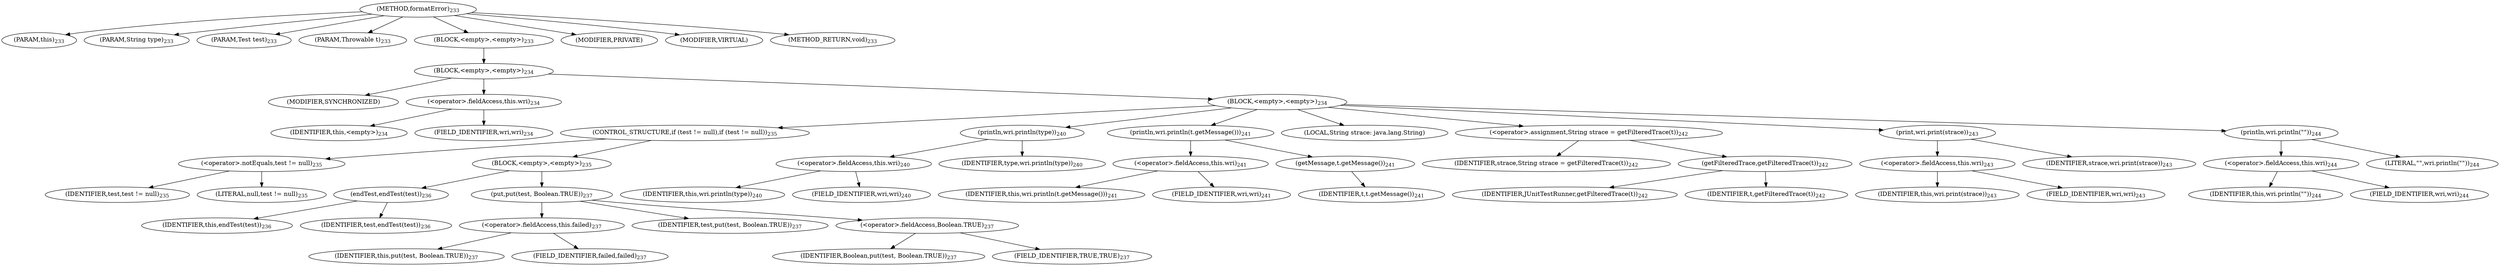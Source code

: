digraph "formatError" {  
"534" [label = <(METHOD,formatError)<SUB>233</SUB>> ]
"16" [label = <(PARAM,this)<SUB>233</SUB>> ]
"535" [label = <(PARAM,String type)<SUB>233</SUB>> ]
"536" [label = <(PARAM,Test test)<SUB>233</SUB>> ]
"537" [label = <(PARAM,Throwable t)<SUB>233</SUB>> ]
"538" [label = <(BLOCK,&lt;empty&gt;,&lt;empty&gt;)<SUB>233</SUB>> ]
"539" [label = <(BLOCK,&lt;empty&gt;,&lt;empty&gt;)<SUB>234</SUB>> ]
"540" [label = <(MODIFIER,SYNCHRONIZED)> ]
"541" [label = <(&lt;operator&gt;.fieldAccess,this.wri)<SUB>234</SUB>> ]
"542" [label = <(IDENTIFIER,this,&lt;empty&gt;)<SUB>234</SUB>> ]
"543" [label = <(FIELD_IDENTIFIER,wri,wri)<SUB>234</SUB>> ]
"544" [label = <(BLOCK,&lt;empty&gt;,&lt;empty&gt;)<SUB>234</SUB>> ]
"545" [label = <(CONTROL_STRUCTURE,if (test != null),if (test != null))<SUB>235</SUB>> ]
"546" [label = <(&lt;operator&gt;.notEquals,test != null)<SUB>235</SUB>> ]
"547" [label = <(IDENTIFIER,test,test != null)<SUB>235</SUB>> ]
"548" [label = <(LITERAL,null,test != null)<SUB>235</SUB>> ]
"549" [label = <(BLOCK,&lt;empty&gt;,&lt;empty&gt;)<SUB>235</SUB>> ]
"550" [label = <(endTest,endTest(test))<SUB>236</SUB>> ]
"15" [label = <(IDENTIFIER,this,endTest(test))<SUB>236</SUB>> ]
"551" [label = <(IDENTIFIER,test,endTest(test))<SUB>236</SUB>> ]
"552" [label = <(put,put(test, Boolean.TRUE))<SUB>237</SUB>> ]
"553" [label = <(&lt;operator&gt;.fieldAccess,this.failed)<SUB>237</SUB>> ]
"554" [label = <(IDENTIFIER,this,put(test, Boolean.TRUE))<SUB>237</SUB>> ]
"555" [label = <(FIELD_IDENTIFIER,failed,failed)<SUB>237</SUB>> ]
"556" [label = <(IDENTIFIER,test,put(test, Boolean.TRUE))<SUB>237</SUB>> ]
"557" [label = <(&lt;operator&gt;.fieldAccess,Boolean.TRUE)<SUB>237</SUB>> ]
"558" [label = <(IDENTIFIER,Boolean,put(test, Boolean.TRUE))<SUB>237</SUB>> ]
"559" [label = <(FIELD_IDENTIFIER,TRUE,TRUE)<SUB>237</SUB>> ]
"560" [label = <(println,wri.println(type))<SUB>240</SUB>> ]
"561" [label = <(&lt;operator&gt;.fieldAccess,this.wri)<SUB>240</SUB>> ]
"562" [label = <(IDENTIFIER,this,wri.println(type))<SUB>240</SUB>> ]
"563" [label = <(FIELD_IDENTIFIER,wri,wri)<SUB>240</SUB>> ]
"564" [label = <(IDENTIFIER,type,wri.println(type))<SUB>240</SUB>> ]
"565" [label = <(println,wri.println(t.getMessage()))<SUB>241</SUB>> ]
"566" [label = <(&lt;operator&gt;.fieldAccess,this.wri)<SUB>241</SUB>> ]
"567" [label = <(IDENTIFIER,this,wri.println(t.getMessage()))<SUB>241</SUB>> ]
"568" [label = <(FIELD_IDENTIFIER,wri,wri)<SUB>241</SUB>> ]
"569" [label = <(getMessage,t.getMessage())<SUB>241</SUB>> ]
"570" [label = <(IDENTIFIER,t,t.getMessage())<SUB>241</SUB>> ]
"571" [label = <(LOCAL,String strace: java.lang.String)> ]
"572" [label = <(&lt;operator&gt;.assignment,String strace = getFilteredTrace(t))<SUB>242</SUB>> ]
"573" [label = <(IDENTIFIER,strace,String strace = getFilteredTrace(t))<SUB>242</SUB>> ]
"574" [label = <(getFilteredTrace,getFilteredTrace(t))<SUB>242</SUB>> ]
"575" [label = <(IDENTIFIER,JUnitTestRunner,getFilteredTrace(t))<SUB>242</SUB>> ]
"576" [label = <(IDENTIFIER,t,getFilteredTrace(t))<SUB>242</SUB>> ]
"577" [label = <(print,wri.print(strace))<SUB>243</SUB>> ]
"578" [label = <(&lt;operator&gt;.fieldAccess,this.wri)<SUB>243</SUB>> ]
"579" [label = <(IDENTIFIER,this,wri.print(strace))<SUB>243</SUB>> ]
"580" [label = <(FIELD_IDENTIFIER,wri,wri)<SUB>243</SUB>> ]
"581" [label = <(IDENTIFIER,strace,wri.print(strace))<SUB>243</SUB>> ]
"582" [label = <(println,wri.println(&quot;&quot;))<SUB>244</SUB>> ]
"583" [label = <(&lt;operator&gt;.fieldAccess,this.wri)<SUB>244</SUB>> ]
"584" [label = <(IDENTIFIER,this,wri.println(&quot;&quot;))<SUB>244</SUB>> ]
"585" [label = <(FIELD_IDENTIFIER,wri,wri)<SUB>244</SUB>> ]
"586" [label = <(LITERAL,&quot;&quot;,wri.println(&quot;&quot;))<SUB>244</SUB>> ]
"587" [label = <(MODIFIER,PRIVATE)> ]
"588" [label = <(MODIFIER,VIRTUAL)> ]
"589" [label = <(METHOD_RETURN,void)<SUB>233</SUB>> ]
  "534" -> "16" 
  "534" -> "535" 
  "534" -> "536" 
  "534" -> "537" 
  "534" -> "538" 
  "534" -> "587" 
  "534" -> "588" 
  "534" -> "589" 
  "538" -> "539" 
  "539" -> "540" 
  "539" -> "541" 
  "539" -> "544" 
  "541" -> "542" 
  "541" -> "543" 
  "544" -> "545" 
  "544" -> "560" 
  "544" -> "565" 
  "544" -> "571" 
  "544" -> "572" 
  "544" -> "577" 
  "544" -> "582" 
  "545" -> "546" 
  "545" -> "549" 
  "546" -> "547" 
  "546" -> "548" 
  "549" -> "550" 
  "549" -> "552" 
  "550" -> "15" 
  "550" -> "551" 
  "552" -> "553" 
  "552" -> "556" 
  "552" -> "557" 
  "553" -> "554" 
  "553" -> "555" 
  "557" -> "558" 
  "557" -> "559" 
  "560" -> "561" 
  "560" -> "564" 
  "561" -> "562" 
  "561" -> "563" 
  "565" -> "566" 
  "565" -> "569" 
  "566" -> "567" 
  "566" -> "568" 
  "569" -> "570" 
  "572" -> "573" 
  "572" -> "574" 
  "574" -> "575" 
  "574" -> "576" 
  "577" -> "578" 
  "577" -> "581" 
  "578" -> "579" 
  "578" -> "580" 
  "582" -> "583" 
  "582" -> "586" 
  "583" -> "584" 
  "583" -> "585" 
}
